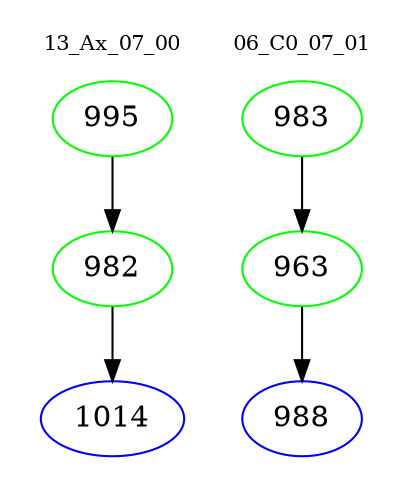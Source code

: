 digraph{
subgraph cluster_0 {
color = white
label = "13_Ax_07_00";
fontsize=10;
T0_995 [label="995", color="green"]
T0_995 -> T0_982 [color="black"]
T0_982 [label="982", color="green"]
T0_982 -> T0_1014 [color="black"]
T0_1014 [label="1014", color="blue"]
}
subgraph cluster_1 {
color = white
label = "06_C0_07_01";
fontsize=10;
T1_983 [label="983", color="green"]
T1_983 -> T1_963 [color="black"]
T1_963 [label="963", color="green"]
T1_963 -> T1_988 [color="black"]
T1_988 [label="988", color="blue"]
}
}
